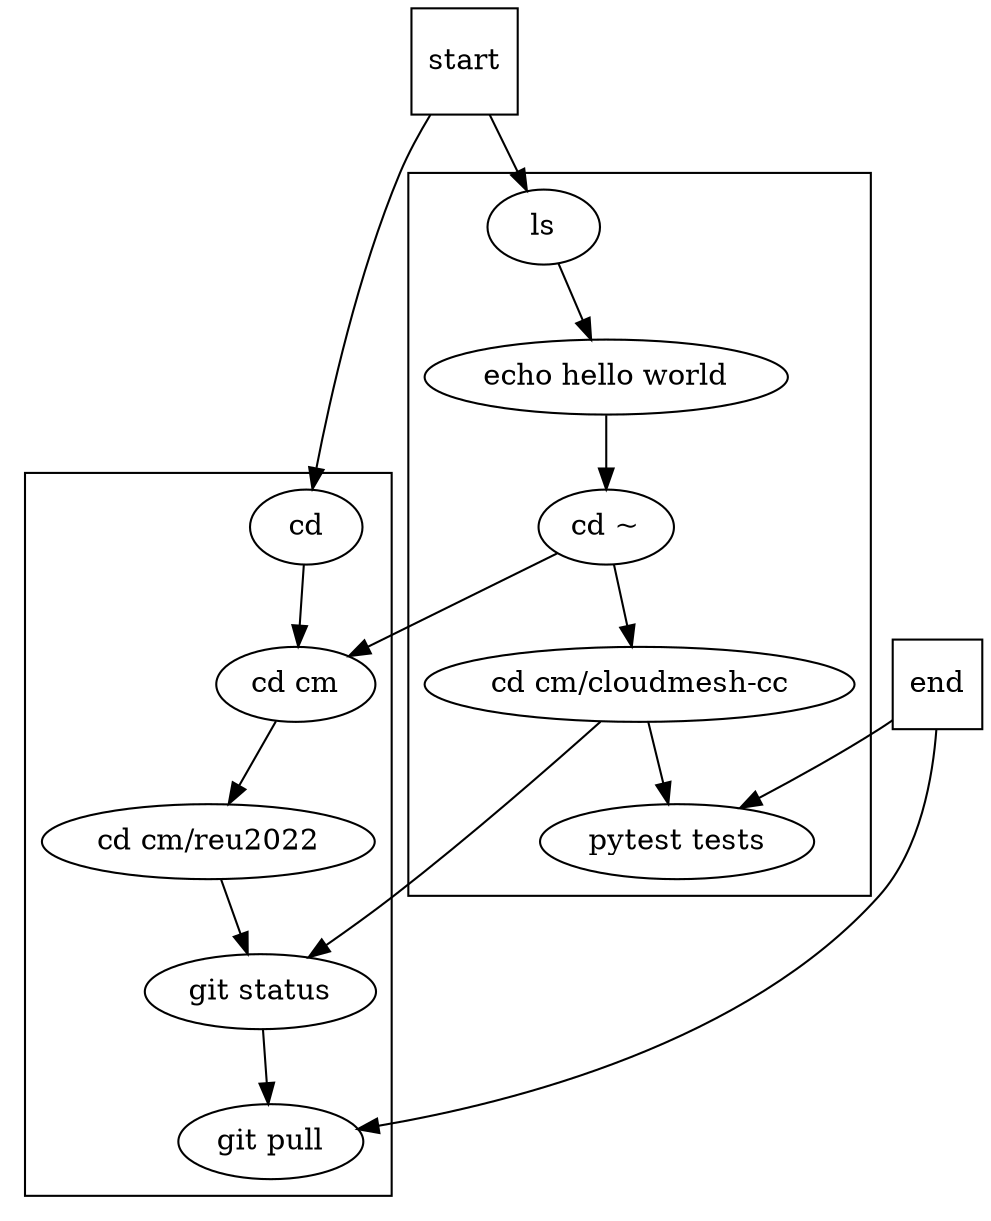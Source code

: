 digraph "jobs in queues" {
	subgraph cluster_1 {
		"job-1" [label=ls]
		"job-2" [label="echo hello world"]
		"job-3" [label="cd ~"]
		"job-4" [label="cd cm/cloudmesh-cc"]
		"job-5" [label="pytest tests"]
		"job-1" -> "job-2"
		"job-2" -> "job-3"
		"job-3" -> "job-4"
		"job-4" -> "job-5"
	}
	subgraph cluster_2 {
		"job-6" [label=cd]
		"job-7" [label="cd cm"]
		"job-8" [label="cd cm/reu2022"]
		"job-9" [label="git status"]
		"job-10" [label="git pull"]
		"job-6" -> "job-7"
		"job-7" -> "job-8"
		"job-8" -> "job-9"
		"job-9" -> "job-10"
	}
	start -> "job-1"
	start -> "job-6"
	end -> "job-5"
	end -> "job-10"
	"job-3" -> "job-7"
	"job-4" -> "job-9"
	start [shape=square]
	end [shape=square]
}
